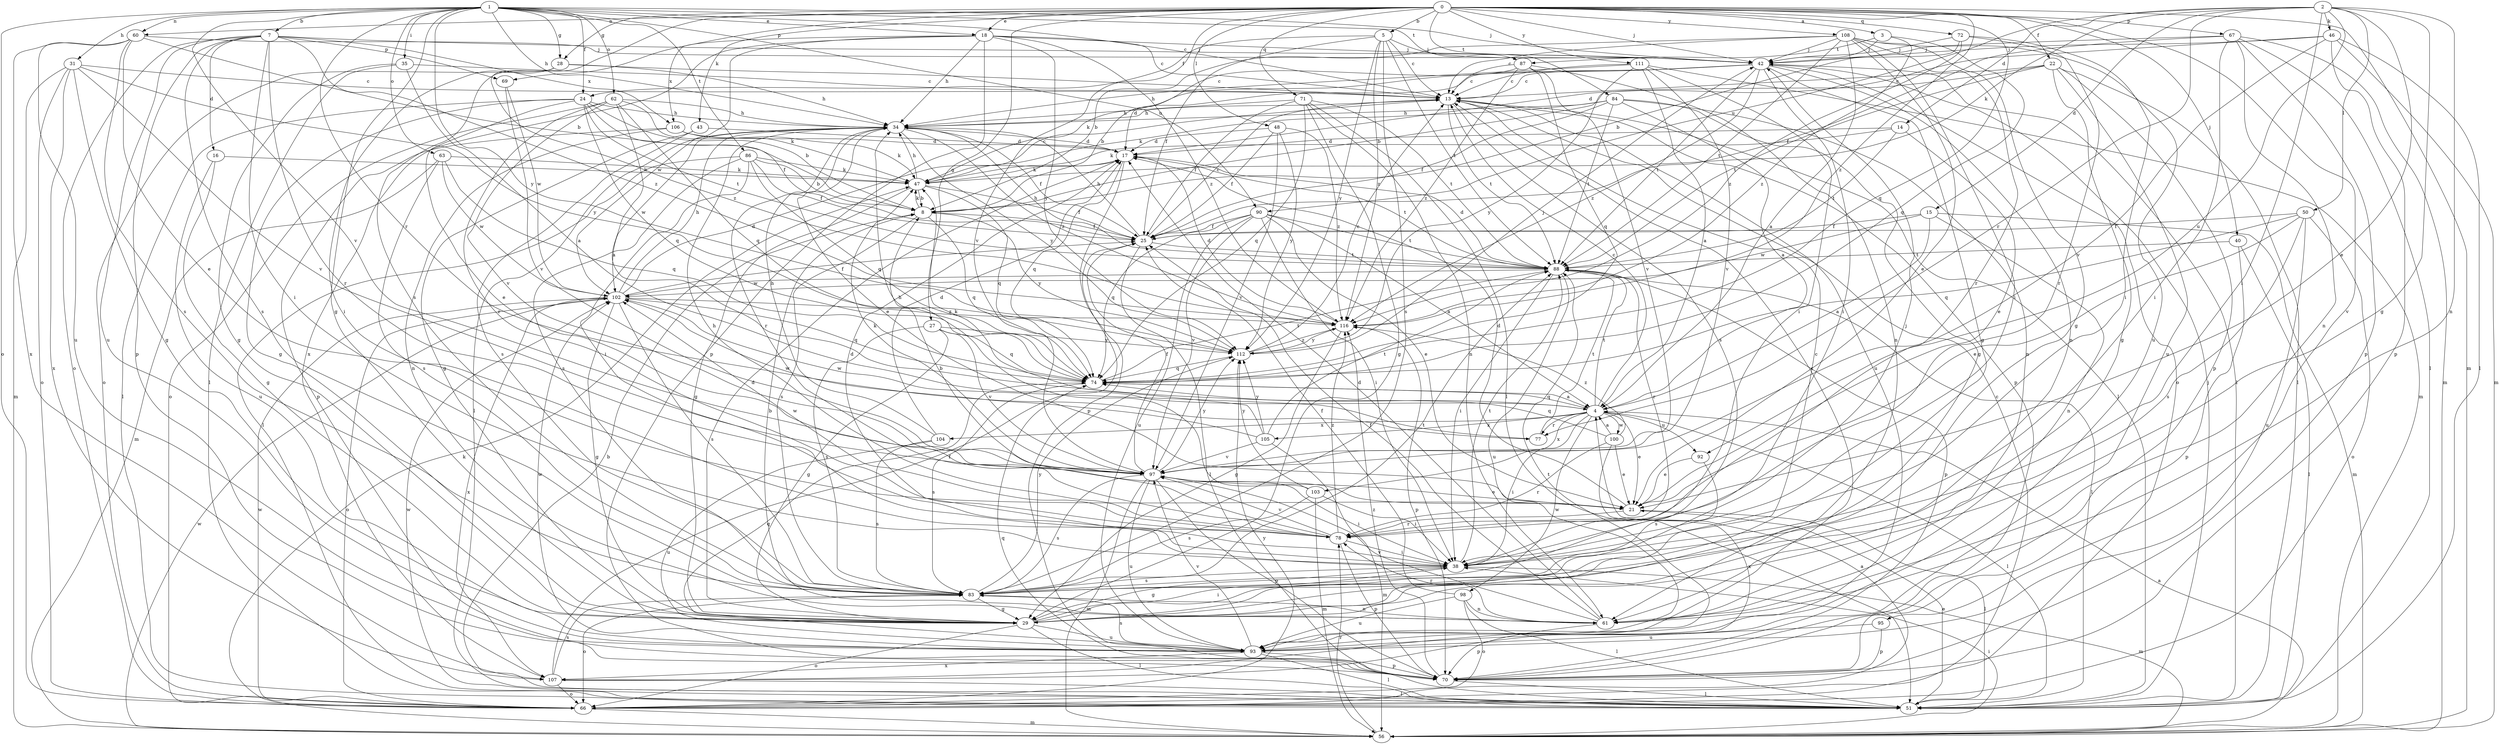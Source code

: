 strict digraph  {
0;
1;
2;
3;
4;
5;
7;
8;
13;
14;
15;
16;
17;
18;
21;
22;
24;
25;
27;
28;
29;
31;
34;
35;
38;
40;
42;
43;
46;
47;
48;
50;
51;
56;
60;
61;
62;
63;
66;
67;
69;
70;
71;
72;
74;
77;
78;
83;
84;
86;
87;
88;
90;
92;
93;
95;
97;
98;
100;
102;
103;
104;
105;
106;
107;
108;
111;
112;
116;
0 -> 3  [label=a];
0 -> 5  [label=b];
0 -> 18  [label=e];
0 -> 22  [label=f];
0 -> 27  [label=g];
0 -> 28  [label=g];
0 -> 40  [label=j];
0 -> 42  [label=j];
0 -> 43  [label=k];
0 -> 48  [label=l];
0 -> 56  [label=m];
0 -> 60  [label=n];
0 -> 67  [label=p];
0 -> 69  [label=p];
0 -> 71  [label=q];
0 -> 72  [label=q];
0 -> 74  [label=q];
0 -> 83  [label=s];
0 -> 84  [label=t];
0 -> 95  [label=v];
0 -> 97  [label=v];
0 -> 108  [label=y];
0 -> 111  [label=y];
0 -> 116  [label=z];
1 -> 7  [label=b];
1 -> 13  [label=c];
1 -> 18  [label=e];
1 -> 24  [label=f];
1 -> 28  [label=g];
1 -> 29  [label=g];
1 -> 31  [label=h];
1 -> 34  [label=h];
1 -> 35  [label=i];
1 -> 42  [label=j];
1 -> 60  [label=n];
1 -> 62  [label=o];
1 -> 63  [label=o];
1 -> 66  [label=o];
1 -> 77  [label=r];
1 -> 86  [label=t];
1 -> 87  [label=t];
1 -> 90  [label=u];
1 -> 97  [label=v];
1 -> 112  [label=y];
2 -> 14  [label=d];
2 -> 15  [label=d];
2 -> 21  [label=e];
2 -> 29  [label=g];
2 -> 38  [label=i];
2 -> 46  [label=k];
2 -> 47  [label=k];
2 -> 50  [label=l];
2 -> 61  [label=n];
2 -> 77  [label=r];
2 -> 90  [label=u];
2 -> 92  [label=u];
3 -> 42  [label=j];
3 -> 74  [label=q];
3 -> 87  [label=t];
3 -> 116  [label=z];
4 -> 13  [label=c];
4 -> 21  [label=e];
4 -> 38  [label=i];
4 -> 51  [label=l];
4 -> 74  [label=q];
4 -> 77  [label=r];
4 -> 88  [label=t];
4 -> 92  [label=u];
4 -> 98  [label=w];
4 -> 100  [label=w];
4 -> 103  [label=x];
4 -> 104  [label=x];
4 -> 105  [label=x];
5 -> 13  [label=c];
5 -> 24  [label=f];
5 -> 25  [label=f];
5 -> 42  [label=j];
5 -> 83  [label=s];
5 -> 88  [label=t];
5 -> 112  [label=y];
5 -> 116  [label=z];
7 -> 16  [label=d];
7 -> 38  [label=i];
7 -> 42  [label=j];
7 -> 66  [label=o];
7 -> 69  [label=p];
7 -> 70  [label=p];
7 -> 78  [label=r];
7 -> 83  [label=s];
7 -> 93  [label=u];
7 -> 106  [label=x];
7 -> 116  [label=z];
8 -> 25  [label=f];
8 -> 47  [label=k];
8 -> 74  [label=q];
8 -> 83  [label=s];
8 -> 112  [label=y];
13 -> 34  [label=h];
13 -> 51  [label=l];
13 -> 70  [label=p];
13 -> 83  [label=s];
13 -> 88  [label=t];
13 -> 93  [label=u];
14 -> 17  [label=d];
14 -> 21  [label=e];
14 -> 47  [label=k];
14 -> 88  [label=t];
15 -> 4  [label=a];
15 -> 25  [label=f];
15 -> 56  [label=m];
15 -> 61  [label=n];
15 -> 102  [label=w];
16 -> 29  [label=g];
16 -> 47  [label=k];
16 -> 93  [label=u];
17 -> 47  [label=k];
17 -> 70  [label=p];
17 -> 74  [label=q];
17 -> 88  [label=t];
18 -> 13  [label=c];
18 -> 34  [label=h];
18 -> 42  [label=j];
18 -> 70  [label=p];
18 -> 102  [label=w];
18 -> 106  [label=x];
18 -> 107  [label=x];
18 -> 112  [label=y];
18 -> 116  [label=z];
21 -> 17  [label=d];
21 -> 51  [label=l];
21 -> 78  [label=r];
22 -> 8  [label=b];
22 -> 13  [label=c];
22 -> 29  [label=g];
22 -> 51  [label=l];
22 -> 70  [label=p];
22 -> 88  [label=t];
22 -> 93  [label=u];
24 -> 8  [label=b];
24 -> 21  [label=e];
24 -> 25  [label=f];
24 -> 29  [label=g];
24 -> 34  [label=h];
24 -> 51  [label=l];
24 -> 74  [label=q];
24 -> 88  [label=t];
25 -> 13  [label=c];
25 -> 34  [label=h];
25 -> 51  [label=l];
25 -> 88  [label=t];
27 -> 29  [label=g];
27 -> 74  [label=q];
27 -> 83  [label=s];
27 -> 97  [label=v];
27 -> 112  [label=y];
28 -> 13  [label=c];
28 -> 34  [label=h];
28 -> 38  [label=i];
28 -> 66  [label=o];
28 -> 116  [label=z];
29 -> 13  [label=c];
29 -> 17  [label=d];
29 -> 38  [label=i];
29 -> 51  [label=l];
29 -> 66  [label=o];
29 -> 93  [label=u];
31 -> 13  [label=c];
31 -> 29  [label=g];
31 -> 56  [label=m];
31 -> 66  [label=o];
31 -> 97  [label=v];
31 -> 107  [label=x];
31 -> 112  [label=y];
34 -> 17  [label=d];
34 -> 21  [label=e];
34 -> 25  [label=f];
34 -> 51  [label=l];
34 -> 78  [label=r];
34 -> 102  [label=w];
34 -> 112  [label=y];
34 -> 116  [label=z];
35 -> 4  [label=a];
35 -> 13  [label=c];
35 -> 29  [label=g];
35 -> 51  [label=l];
38 -> 17  [label=d];
38 -> 29  [label=g];
38 -> 56  [label=m];
38 -> 83  [label=s];
38 -> 88  [label=t];
40 -> 51  [label=l];
40 -> 70  [label=p];
40 -> 88  [label=t];
42 -> 13  [label=c];
42 -> 17  [label=d];
42 -> 29  [label=g];
42 -> 38  [label=i];
42 -> 47  [label=k];
42 -> 51  [label=l];
42 -> 61  [label=n];
42 -> 66  [label=o];
42 -> 88  [label=t];
42 -> 116  [label=z];
43 -> 17  [label=d];
43 -> 29  [label=g];
43 -> 83  [label=s];
46 -> 17  [label=d];
46 -> 42  [label=j];
46 -> 51  [label=l];
46 -> 56  [label=m];
46 -> 70  [label=p];
46 -> 97  [label=v];
47 -> 8  [label=b];
47 -> 13  [label=c];
47 -> 25  [label=f];
47 -> 29  [label=g];
47 -> 34  [label=h];
47 -> 74  [label=q];
48 -> 17  [label=d];
48 -> 25  [label=f];
48 -> 97  [label=v];
48 -> 112  [label=y];
48 -> 116  [label=z];
50 -> 21  [label=e];
50 -> 25  [label=f];
50 -> 66  [label=o];
50 -> 74  [label=q];
50 -> 83  [label=s];
50 -> 93  [label=u];
51 -> 8  [label=b];
51 -> 21  [label=e];
51 -> 42  [label=j];
51 -> 102  [label=w];
56 -> 4  [label=a];
56 -> 38  [label=i];
56 -> 47  [label=k];
56 -> 78  [label=r];
56 -> 102  [label=w];
60 -> 8  [label=b];
60 -> 21  [label=e];
60 -> 42  [label=j];
60 -> 83  [label=s];
60 -> 93  [label=u];
60 -> 107  [label=x];
61 -> 8  [label=b];
61 -> 17  [label=d];
61 -> 25  [label=f];
61 -> 70  [label=p];
61 -> 78  [label=r];
61 -> 97  [label=v];
62 -> 4  [label=a];
62 -> 34  [label=h];
62 -> 47  [label=k];
62 -> 66  [label=o];
62 -> 74  [label=q];
62 -> 78  [label=r];
62 -> 97  [label=v];
63 -> 47  [label=k];
63 -> 56  [label=m];
63 -> 74  [label=q];
63 -> 83  [label=s];
63 -> 102  [label=w];
66 -> 4  [label=a];
66 -> 13  [label=c];
66 -> 56  [label=m];
66 -> 102  [label=w];
66 -> 112  [label=y];
67 -> 25  [label=f];
67 -> 38  [label=i];
67 -> 42  [label=j];
67 -> 51  [label=l];
67 -> 56  [label=m];
67 -> 61  [label=n];
67 -> 70  [label=p];
69 -> 97  [label=v];
69 -> 102  [label=w];
70 -> 51  [label=l];
70 -> 74  [label=q];
70 -> 116  [label=z];
71 -> 25  [label=f];
71 -> 29  [label=g];
71 -> 34  [label=h];
71 -> 51  [label=l];
71 -> 61  [label=n];
71 -> 74  [label=q];
71 -> 88  [label=t];
72 -> 8  [label=b];
72 -> 38  [label=i];
72 -> 42  [label=j];
72 -> 78  [label=r];
72 -> 116  [label=z];
74 -> 4  [label=a];
74 -> 83  [label=s];
74 -> 88  [label=t];
77 -> 88  [label=t];
77 -> 102  [label=w];
78 -> 8  [label=b];
78 -> 34  [label=h];
78 -> 38  [label=i];
78 -> 70  [label=p];
78 -> 97  [label=v];
78 -> 102  [label=w];
78 -> 116  [label=z];
83 -> 29  [label=g];
83 -> 42  [label=j];
83 -> 61  [label=n];
83 -> 66  [label=o];
83 -> 88  [label=t];
83 -> 112  [label=y];
84 -> 4  [label=a];
84 -> 25  [label=f];
84 -> 29  [label=g];
84 -> 34  [label=h];
84 -> 47  [label=k];
84 -> 61  [label=n];
84 -> 88  [label=t];
86 -> 8  [label=b];
86 -> 25  [label=f];
86 -> 38  [label=i];
86 -> 47  [label=k];
86 -> 51  [label=l];
86 -> 74  [label=q];
86 -> 83  [label=s];
87 -> 8  [label=b];
87 -> 13  [label=c];
87 -> 61  [label=n];
87 -> 74  [label=q];
87 -> 97  [label=v];
87 -> 116  [label=z];
88 -> 17  [label=d];
88 -> 34  [label=h];
88 -> 38  [label=i];
88 -> 51  [label=l];
88 -> 70  [label=p];
88 -> 78  [label=r];
88 -> 93  [label=u];
88 -> 102  [label=w];
90 -> 4  [label=a];
90 -> 21  [label=e];
90 -> 25  [label=f];
90 -> 38  [label=i];
90 -> 74  [label=q];
90 -> 88  [label=t];
90 -> 93  [label=u];
90 -> 97  [label=v];
92 -> 21  [label=e];
92 -> 83  [label=s];
93 -> 13  [label=c];
93 -> 51  [label=l];
93 -> 70  [label=p];
93 -> 74  [label=q];
93 -> 83  [label=s];
93 -> 97  [label=v];
93 -> 102  [label=w];
93 -> 107  [label=x];
95 -> 70  [label=p];
95 -> 93  [label=u];
97 -> 21  [label=e];
97 -> 25  [label=f];
97 -> 38  [label=i];
97 -> 47  [label=k];
97 -> 56  [label=m];
97 -> 70  [label=p];
97 -> 83  [label=s];
97 -> 93  [label=u];
97 -> 112  [label=y];
98 -> 25  [label=f];
98 -> 51  [label=l];
98 -> 61  [label=n];
98 -> 66  [label=o];
98 -> 93  [label=u];
100 -> 4  [label=a];
100 -> 21  [label=e];
100 -> 74  [label=q];
100 -> 78  [label=r];
100 -> 107  [label=x];
100 -> 116  [label=z];
102 -> 17  [label=d];
102 -> 25  [label=f];
102 -> 29  [label=g];
102 -> 34  [label=h];
102 -> 66  [label=o];
102 -> 74  [label=q];
102 -> 83  [label=s];
102 -> 107  [label=x];
102 -> 116  [label=z];
103 -> 34  [label=h];
103 -> 38  [label=i];
103 -> 56  [label=m];
103 -> 83  [label=s];
103 -> 112  [label=y];
104 -> 17  [label=d];
104 -> 34  [label=h];
104 -> 83  [label=s];
104 -> 93  [label=u];
105 -> 47  [label=k];
105 -> 56  [label=m];
105 -> 88  [label=t];
105 -> 97  [label=v];
105 -> 102  [label=w];
105 -> 112  [label=y];
106 -> 17  [label=d];
106 -> 47  [label=k];
106 -> 61  [label=n];
106 -> 70  [label=p];
107 -> 25  [label=f];
107 -> 51  [label=l];
107 -> 66  [label=o];
107 -> 83  [label=s];
107 -> 88  [label=t];
108 -> 4  [label=a];
108 -> 8  [label=b];
108 -> 13  [label=c];
108 -> 21  [label=e];
108 -> 29  [label=g];
108 -> 38  [label=i];
108 -> 42  [label=j];
108 -> 78  [label=r];
108 -> 88  [label=t];
108 -> 93  [label=u];
111 -> 4  [label=a];
111 -> 13  [label=c];
111 -> 34  [label=h];
111 -> 38  [label=i];
111 -> 56  [label=m];
111 -> 97  [label=v];
111 -> 112  [label=y];
112 -> 13  [label=c];
112 -> 42  [label=j];
112 -> 74  [label=q];
112 -> 116  [label=z];
116 -> 17  [label=d];
116 -> 29  [label=g];
116 -> 70  [label=p];
116 -> 112  [label=y];
}
